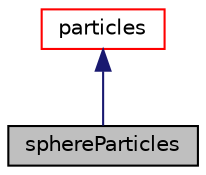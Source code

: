 digraph "sphereParticles"
{
 // LATEX_PDF_SIZE
  edge [fontname="Helvetica",fontsize="10",labelfontname="Helvetica",labelfontsize="10"];
  node [fontname="Helvetica",fontsize="10",shape=record];
  Node1 [label="sphereParticles",height=0.2,width=0.4,color="black", fillcolor="grey75", style="filled", fontcolor="black",tooltip="Class for managing spherical particles."];
  Node2 -> Node1 [dir="back",color="midnightblue",fontsize="10",style="solid",fontname="Helvetica"];
  Node2 [label="particles",height=0.2,width=0.4,color="red", fillcolor="white", style="filled",URL="$classpFlow_1_1particles.html",tooltip=" "];
}
